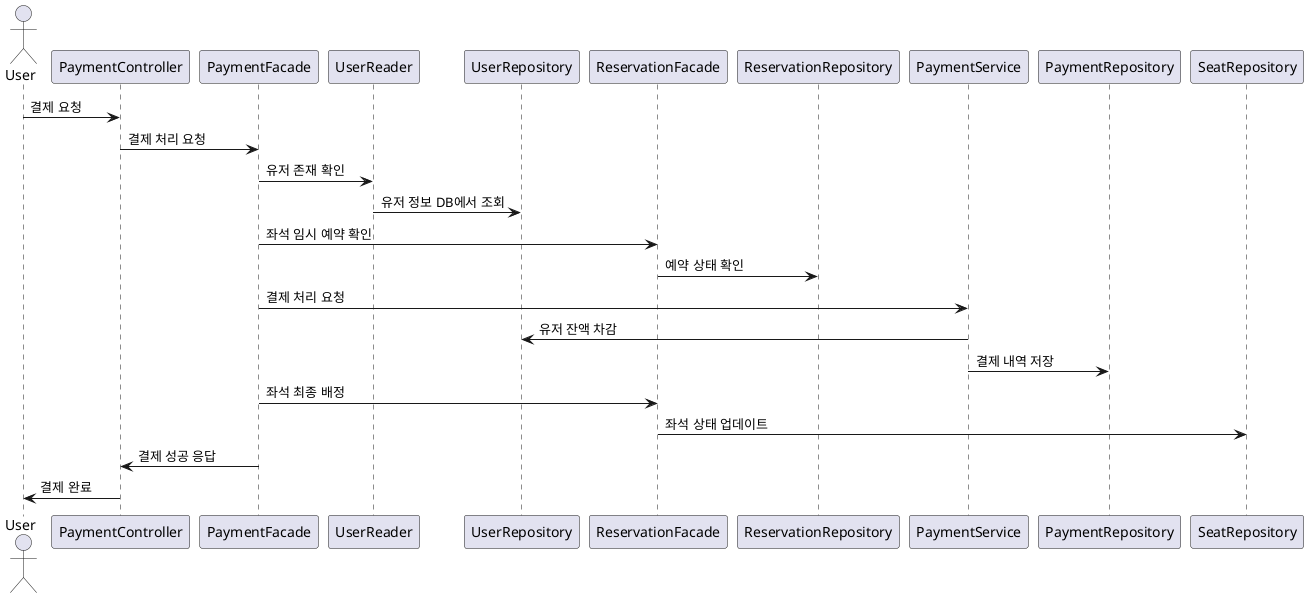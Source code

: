 @startuml
actor User
User -> PaymentController: 결제 요청
PaymentController -> PaymentFacade: 결제 처리 요청
PaymentFacade -> UserReader: 유저 존재 확인
UserReader -> UserRepository: 유저 정보 DB에서 조회

PaymentFacade -> ReservationFacade: 좌석 임시 예약 확인
ReservationFacade -> ReservationRepository: 예약 상태 확인

PaymentFacade -> PaymentService: 결제 처리 요청
PaymentService -> UserRepository: 유저 잔액 차감
PaymentService -> PaymentRepository: 결제 내역 저장

PaymentFacade -> ReservationFacade: 좌석 최종 배정
ReservationFacade -> SeatRepository: 좌석 상태 업데이트
PaymentFacade -> PaymentController: 결제 성공 응답
PaymentController -> User: 결제 완료
@enduml
